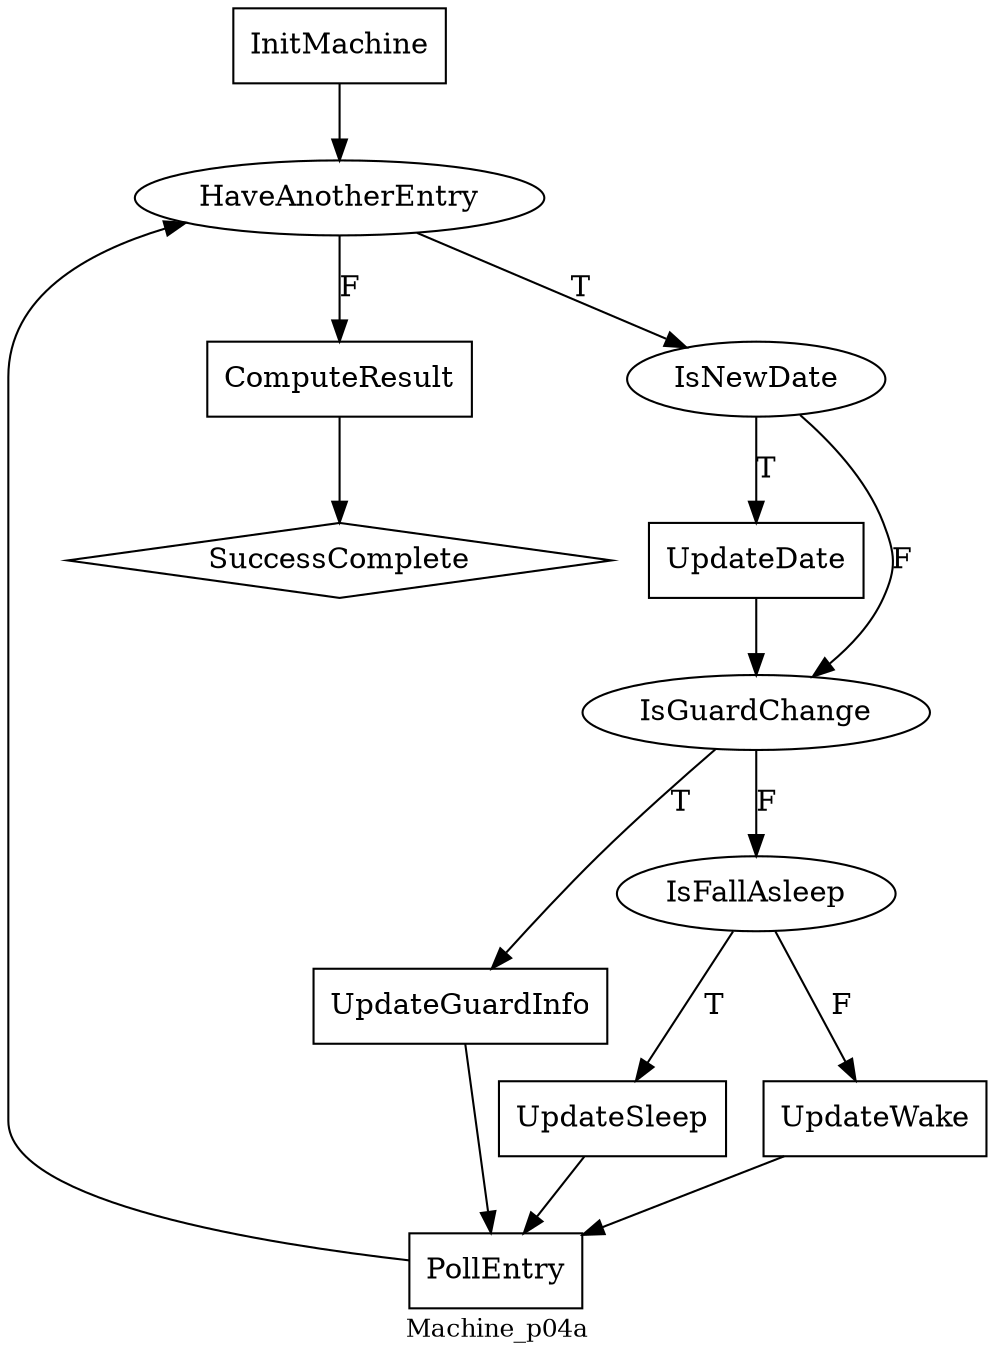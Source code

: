 digraph MyGraphName {
node [shape=box] InitMachine; UpdateDate; UpdateGuardInfo; UpdateSleep; UpdateWake; PollEntry; ComputeResult
node [shape=diamond] SuccessComplete
node [shape=ellipse] HaveAnotherEntry; IsNewDate; IsGuardChange; IsFallAsleep
IsGuardChange->IsFallAsleep [label=F];
IsGuardChange->UpdateGuardInfo [label=T];
InitMachine->HaveAnotherEntry ;
UpdateGuardInfo->PollEntry ;
UpdateDate->IsGuardChange ;
HaveAnotherEntry->ComputeResult [label=F];
HaveAnotherEntry->IsNewDate [label=T];
IsFallAsleep->UpdateWake [label=F];
ComputeResult->SuccessComplete ;
IsFallAsleep->UpdateSleep [label=T];
PollEntry->HaveAnotherEntry ;
IsNewDate->IsGuardChange [label=F];
IsNewDate->UpdateDate [label=T];
UpdateSleep->PollEntry ;
UpdateWake->PollEntry ;
overlap=false
label=Machine_p04a
fontsize=12
}
